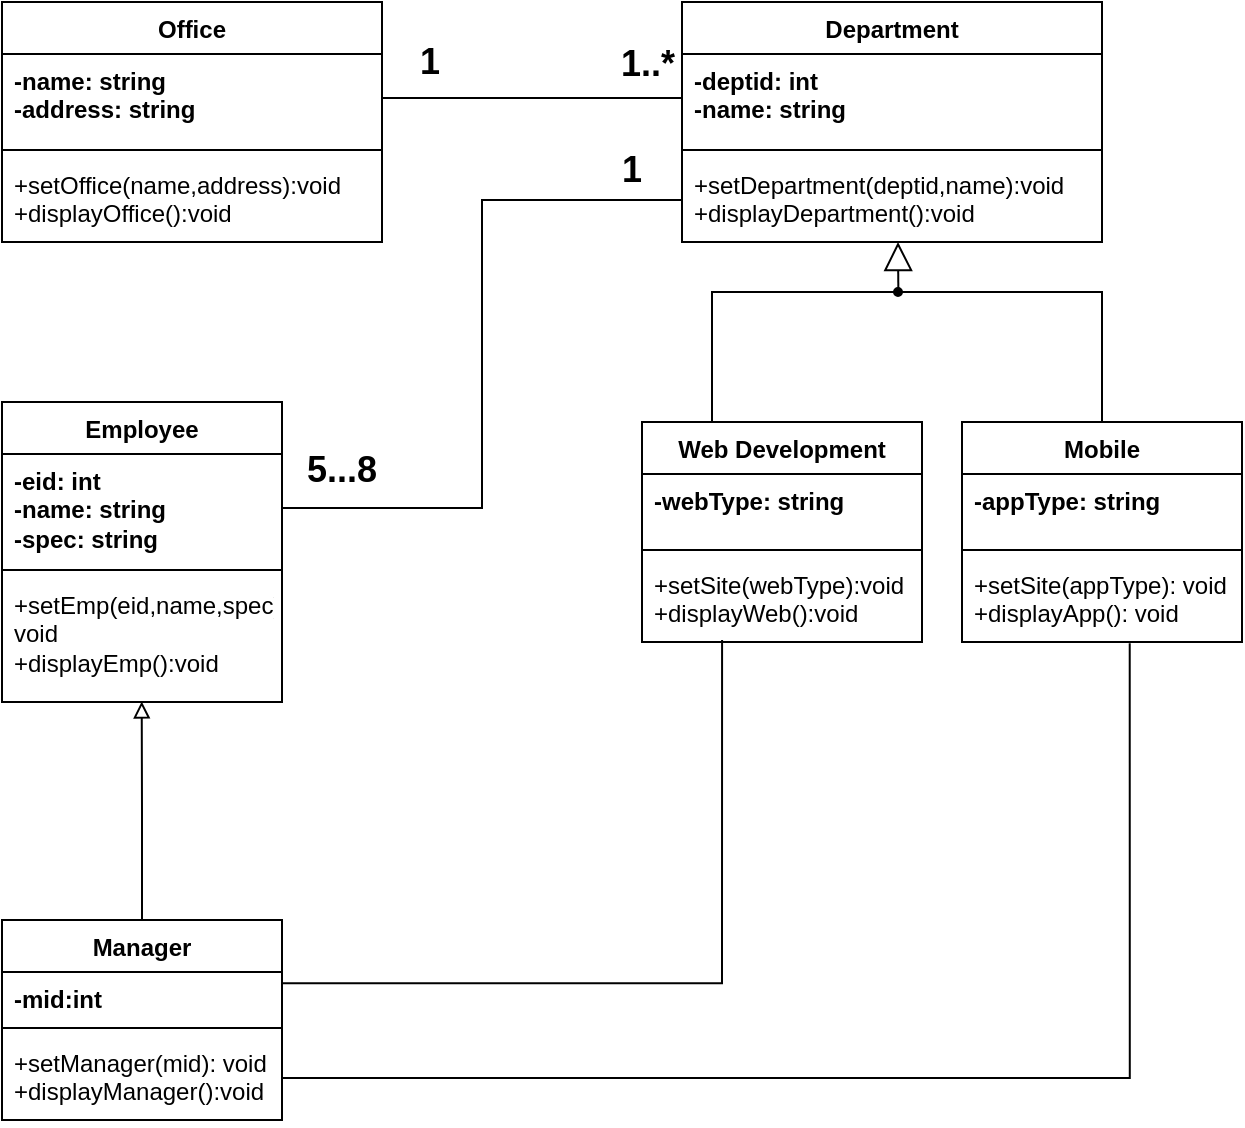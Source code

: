 <mxfile version="24.7.7">
  <diagram name="Page-1" id="c4acf3e9-155e-7222-9cf6-157b1a14988f">
    <mxGraphModel dx="1042" dy="567" grid="1" gridSize="10" guides="1" tooltips="1" connect="1" arrows="1" fold="1" page="1" pageScale="1" pageWidth="850" pageHeight="1100" background="none" math="0" shadow="0">
      <root>
        <mxCell id="0" />
        <mxCell id="1" parent="0" />
        <mxCell id="bnb_WfNLuofmRhA6DFg4-2" value="Office" style="swimlane;fontStyle=1;align=center;verticalAlign=top;childLayout=stackLayout;horizontal=1;startSize=26;horizontalStack=0;resizeParent=1;resizeParentMax=0;resizeLast=0;collapsible=1;marginBottom=0;whiteSpace=wrap;html=1;" parent="1" vertex="1">
          <mxGeometry x="80" y="81" width="190" height="120" as="geometry" />
        </mxCell>
        <mxCell id="bnb_WfNLuofmRhA6DFg4-3" value="&lt;b&gt;-name: string&lt;/b&gt;&lt;div&gt;&lt;b&gt;-address: string&amp;nbsp;&lt;/b&gt;&lt;/div&gt;&lt;div&gt;&lt;br&gt;&lt;/div&gt;" style="text;strokeColor=none;fillColor=none;align=left;verticalAlign=top;spacingLeft=4;spacingRight=4;overflow=hidden;rotatable=0;points=[[0,0.5],[1,0.5]];portConstraint=eastwest;whiteSpace=wrap;html=1;" parent="bnb_WfNLuofmRhA6DFg4-2" vertex="1">
          <mxGeometry y="26" width="190" height="44" as="geometry" />
        </mxCell>
        <mxCell id="bnb_WfNLuofmRhA6DFg4-4" value="" style="line;strokeWidth=1;fillColor=none;align=left;verticalAlign=middle;spacingTop=-1;spacingLeft=3;spacingRight=3;rotatable=0;labelPosition=right;points=[];portConstraint=eastwest;strokeColor=inherit;" parent="bnb_WfNLuofmRhA6DFg4-2" vertex="1">
          <mxGeometry y="70" width="190" height="8" as="geometry" />
        </mxCell>
        <mxCell id="bnb_WfNLuofmRhA6DFg4-5" value="+setOffice(name,address):void&lt;span style=&quot;background-color: initial;&quot;&gt;&amp;nbsp;&lt;/span&gt;&lt;div&gt;&lt;span style=&quot;background-color: initial;&quot;&gt;+displayOffice():void&amp;nbsp;&lt;/span&gt;&lt;/div&gt;" style="text;strokeColor=none;fillColor=none;align=left;verticalAlign=top;spacingLeft=4;spacingRight=4;overflow=hidden;rotatable=0;points=[[0,0.5],[1,0.5]];portConstraint=eastwest;whiteSpace=wrap;html=1;" parent="bnb_WfNLuofmRhA6DFg4-2" vertex="1">
          <mxGeometry y="78" width="190" height="42" as="geometry" />
        </mxCell>
        <mxCell id="kt82RPpuq3NCqTdv1-ed-2" value="Department" style="swimlane;fontStyle=1;align=center;verticalAlign=top;childLayout=stackLayout;horizontal=1;startSize=26;horizontalStack=0;resizeParent=1;resizeParentMax=0;resizeLast=0;collapsible=1;marginBottom=0;whiteSpace=wrap;html=1;" parent="1" vertex="1">
          <mxGeometry x="420" y="81" width="210" height="120" as="geometry" />
        </mxCell>
        <mxCell id="kt82RPpuq3NCqTdv1-ed-3" value="&lt;div&gt;&lt;b&gt;-deptid: int&lt;br&gt;&lt;/b&gt;&lt;/div&gt;&lt;b&gt;-name: string&lt;/b&gt;&lt;div&gt;&lt;br&gt;&lt;/div&gt;&lt;div&gt;&lt;br&gt;&lt;/div&gt;" style="text;strokeColor=none;fillColor=none;align=left;verticalAlign=top;spacingLeft=4;spacingRight=4;overflow=hidden;rotatable=0;points=[[0,0.5],[1,0.5]];portConstraint=eastwest;whiteSpace=wrap;html=1;" parent="kt82RPpuq3NCqTdv1-ed-2" vertex="1">
          <mxGeometry y="26" width="210" height="44" as="geometry" />
        </mxCell>
        <mxCell id="kt82RPpuq3NCqTdv1-ed-4" value="" style="line;strokeWidth=1;fillColor=none;align=left;verticalAlign=middle;spacingTop=-1;spacingLeft=3;spacingRight=3;rotatable=0;labelPosition=right;points=[];portConstraint=eastwest;strokeColor=inherit;" parent="kt82RPpuq3NCqTdv1-ed-2" vertex="1">
          <mxGeometry y="70" width="210" height="8" as="geometry" />
        </mxCell>
        <mxCell id="kt82RPpuq3NCqTdv1-ed-5" value="+setDepartment(deptid,name):void&lt;span style=&quot;background-color: initial;&quot;&gt;&amp;nbsp;&lt;/span&gt;&lt;div&gt;&lt;span style=&quot;background-color: initial;&quot;&gt;+displayDepartment():void&amp;nbsp;&lt;/span&gt;&lt;/div&gt;" style="text;strokeColor=none;fillColor=none;align=left;verticalAlign=top;spacingLeft=4;spacingRight=4;overflow=hidden;rotatable=0;points=[[0,0.5],[1,0.5]];portConstraint=eastwest;whiteSpace=wrap;html=1;" parent="kt82RPpuq3NCqTdv1-ed-2" vertex="1">
          <mxGeometry y="78" width="210" height="42" as="geometry" />
        </mxCell>
        <mxCell id="kt82RPpuq3NCqTdv1-ed-6" value="Web Development" style="swimlane;fontStyle=1;align=center;verticalAlign=top;childLayout=stackLayout;horizontal=1;startSize=26;horizontalStack=0;resizeParent=1;resizeParentMax=0;resizeLast=0;collapsible=1;marginBottom=0;whiteSpace=wrap;html=1;" parent="1" vertex="1">
          <mxGeometry x="400" y="291" width="140" height="110" as="geometry" />
        </mxCell>
        <mxCell id="kt82RPpuq3NCqTdv1-ed-7" value="&lt;div&gt;&lt;b&gt;-webType: string&lt;/b&gt;&lt;/div&gt;&lt;div&gt;&lt;br&gt;&lt;/div&gt;" style="text;strokeColor=none;fillColor=none;align=left;verticalAlign=top;spacingLeft=4;spacingRight=4;overflow=hidden;rotatable=0;points=[[0,0.5],[1,0.5]];portConstraint=eastwest;whiteSpace=wrap;html=1;" parent="kt82RPpuq3NCqTdv1-ed-6" vertex="1">
          <mxGeometry y="26" width="140" height="34" as="geometry" />
        </mxCell>
        <mxCell id="kt82RPpuq3NCqTdv1-ed-8" value="" style="line;strokeWidth=1;fillColor=none;align=left;verticalAlign=middle;spacingTop=-1;spacingLeft=3;spacingRight=3;rotatable=0;labelPosition=right;points=[];portConstraint=eastwest;strokeColor=inherit;" parent="kt82RPpuq3NCqTdv1-ed-6" vertex="1">
          <mxGeometry y="60" width="140" height="8" as="geometry" />
        </mxCell>
        <mxCell id="kt82RPpuq3NCqTdv1-ed-9" value="+setSite(webType):void&lt;span style=&quot;background-color: initial;&quot;&gt;&amp;nbsp;&lt;/span&gt;&lt;div&gt;&lt;span style=&quot;background-color: initial;&quot;&gt;+displayWeb():void&amp;nbsp;&lt;/span&gt;&lt;/div&gt;" style="text;strokeColor=none;fillColor=none;align=left;verticalAlign=top;spacingLeft=4;spacingRight=4;overflow=hidden;rotatable=0;points=[[0,0.5],[1,0.5]];portConstraint=eastwest;whiteSpace=wrap;html=1;" parent="kt82RPpuq3NCqTdv1-ed-6" vertex="1">
          <mxGeometry y="68" width="140" height="42" as="geometry" />
        </mxCell>
        <mxCell id="kt82RPpuq3NCqTdv1-ed-10" value="Mobile" style="swimlane;fontStyle=1;align=center;verticalAlign=top;childLayout=stackLayout;horizontal=1;startSize=26;horizontalStack=0;resizeParent=1;resizeParentMax=0;resizeLast=0;collapsible=1;marginBottom=0;whiteSpace=wrap;html=1;" parent="1" vertex="1">
          <mxGeometry x="560" y="291" width="140" height="110" as="geometry" />
        </mxCell>
        <mxCell id="kt82RPpuq3NCqTdv1-ed-11" value="&lt;div&gt;&lt;b&gt;-appType: string&lt;/b&gt;&lt;/div&gt;" style="text;strokeColor=none;fillColor=none;align=left;verticalAlign=top;spacingLeft=4;spacingRight=4;overflow=hidden;rotatable=0;points=[[0,0.5],[1,0.5]];portConstraint=eastwest;whiteSpace=wrap;html=1;" parent="kt82RPpuq3NCqTdv1-ed-10" vertex="1">
          <mxGeometry y="26" width="140" height="34" as="geometry" />
        </mxCell>
        <mxCell id="kt82RPpuq3NCqTdv1-ed-12" value="" style="line;strokeWidth=1;fillColor=none;align=left;verticalAlign=middle;spacingTop=-1;spacingLeft=3;spacingRight=3;rotatable=0;labelPosition=right;points=[];portConstraint=eastwest;strokeColor=inherit;" parent="kt82RPpuq3NCqTdv1-ed-10" vertex="1">
          <mxGeometry y="60" width="140" height="8" as="geometry" />
        </mxCell>
        <mxCell id="kt82RPpuq3NCqTdv1-ed-13" value="+setSite(appType): void&lt;div&gt;+displayApp(): void&lt;/div&gt;" style="text;strokeColor=none;fillColor=none;align=left;verticalAlign=top;spacingLeft=4;spacingRight=4;overflow=hidden;rotatable=0;points=[[0,0.5],[1,0.5]];portConstraint=eastwest;whiteSpace=wrap;html=1;" parent="kt82RPpuq3NCqTdv1-ed-10" vertex="1">
          <mxGeometry y="68" width="140" height="42" as="geometry" />
        </mxCell>
        <mxCell id="kt82RPpuq3NCqTdv1-ed-19" value="" style="verticalAlign=bottom;html=1;ellipse;fillColor=strokeColor;fontFamily=Helvetica;fontSize=11;fontColor=default;" parent="1" vertex="1">
          <mxGeometry x="526" y="224" width="4" height="4" as="geometry" />
        </mxCell>
        <mxCell id="kt82RPpuq3NCqTdv1-ed-20" value="" style="edgeStyle=elbowEdgeStyle;html=1;endSize=12;endArrow=block;endFill=0;elbow=horizontal;rounded=0;labelBackgroundColor=default;fontFamily=Helvetica;fontSize=11;fontColor=default;shape=connector;exitX=0.545;exitY=0.581;exitDx=0;exitDy=0;exitPerimeter=0;" parent="1" edge="1">
          <mxGeometry x="1" relative="1" as="geometry">
            <mxPoint x="528" y="201" as="targetPoint" />
            <mxPoint x="528.18" y="226.324" as="sourcePoint" />
          </mxGeometry>
        </mxCell>
        <mxCell id="kt82RPpuq3NCqTdv1-ed-21" value="" style="edgeStyle=elbowEdgeStyle;html=1;elbow=vertical;verticalAlign=bottom;endArrow=none;rounded=0;labelBackgroundColor=default;fontFamily=Helvetica;fontSize=11;fontColor=default;startSize=14;shape=connector;entryX=0.5;entryY=0;entryDx=0;entryDy=0;" parent="1" source="kt82RPpuq3NCqTdv1-ed-19" target="kt82RPpuq3NCqTdv1-ed-10" edge="1">
          <mxGeometry x="1" relative="1" as="geometry">
            <mxPoint x="590" y="251.0" as="targetPoint" />
            <Array as="points">
              <mxPoint x="560" y="226" />
            </Array>
          </mxGeometry>
        </mxCell>
        <mxCell id="kt82RPpuq3NCqTdv1-ed-22" value="" style="edgeStyle=elbowEdgeStyle;html=1;elbow=vertical;verticalAlign=bottom;endArrow=none;rounded=0;labelBackgroundColor=default;fontFamily=Helvetica;fontSize=11;fontColor=default;startSize=14;shape=connector;entryX=0.25;entryY=0;entryDx=0;entryDy=0;" parent="1" source="kt82RPpuq3NCqTdv1-ed-19" target="kt82RPpuq3NCqTdv1-ed-6" edge="1">
          <mxGeometry x="1" relative="1" as="geometry">
            <mxPoint x="450" y="251.0" as="targetPoint" />
            <Array as="points">
              <mxPoint x="480" y="226" />
            </Array>
          </mxGeometry>
        </mxCell>
        <mxCell id="kt82RPpuq3NCqTdv1-ed-23" style="edgeStyle=orthogonalEdgeStyle;rounded=0;orthogonalLoop=1;jettySize=auto;html=1;exitX=1;exitY=0.5;exitDx=0;exitDy=0;entryX=0;entryY=0.5;entryDx=0;entryDy=0;endArrow=none;endFill=0;" parent="1" source="bnb_WfNLuofmRhA6DFg4-3" target="kt82RPpuq3NCqTdv1-ed-3" edge="1">
          <mxGeometry relative="1" as="geometry" />
        </mxCell>
        <mxCell id="kt82RPpuq3NCqTdv1-ed-24" value="Employee" style="swimlane;fontStyle=1;align=center;verticalAlign=top;childLayout=stackLayout;horizontal=1;startSize=26;horizontalStack=0;resizeParent=1;resizeParentMax=0;resizeLast=0;collapsible=1;marginBottom=0;whiteSpace=wrap;html=1;" parent="1" vertex="1">
          <mxGeometry x="80" y="281" width="140" height="150" as="geometry" />
        </mxCell>
        <mxCell id="kt82RPpuq3NCqTdv1-ed-25" value="&lt;div&gt;&lt;b&gt;-eid: int&lt;/b&gt;&lt;/div&gt;&lt;div&gt;&lt;b&gt;-name: string&lt;/b&gt;&lt;/div&gt;&lt;div&gt;&lt;b&gt;-spec: string&lt;/b&gt;&lt;/div&gt;&lt;div&gt;&lt;br&gt;&lt;/div&gt;" style="text;strokeColor=none;fillColor=none;align=left;verticalAlign=top;spacingLeft=4;spacingRight=4;overflow=hidden;rotatable=0;points=[[0,0.5],[1,0.5]];portConstraint=eastwest;whiteSpace=wrap;html=1;" parent="kt82RPpuq3NCqTdv1-ed-24" vertex="1">
          <mxGeometry y="26" width="140" height="54" as="geometry" />
        </mxCell>
        <mxCell id="kt82RPpuq3NCqTdv1-ed-26" value="" style="line;strokeWidth=1;fillColor=none;align=left;verticalAlign=middle;spacingTop=-1;spacingLeft=3;spacingRight=3;rotatable=0;labelPosition=right;points=[];portConstraint=eastwest;strokeColor=inherit;" parent="kt82RPpuq3NCqTdv1-ed-24" vertex="1">
          <mxGeometry y="80" width="140" height="8" as="geometry" />
        </mxCell>
        <mxCell id="kt82RPpuq3NCqTdv1-ed-27" value="+setEmp(eid,name,spec): void&lt;div&gt;+displayEmp():void&lt;/div&gt;" style="text;strokeColor=none;fillColor=none;align=left;verticalAlign=top;spacingLeft=4;spacingRight=4;overflow=hidden;rotatable=0;points=[[0,0.5],[1,0.5]];portConstraint=eastwest;whiteSpace=wrap;html=1;" parent="kt82RPpuq3NCqTdv1-ed-24" vertex="1">
          <mxGeometry y="88" width="140" height="62" as="geometry" />
        </mxCell>
        <mxCell id="kt82RPpuq3NCqTdv1-ed-28" style="edgeStyle=orthogonalEdgeStyle;rounded=0;orthogonalLoop=1;jettySize=auto;html=1;exitX=1;exitY=0.5;exitDx=0;exitDy=0;entryX=0;entryY=0.5;entryDx=0;entryDy=0;endArrow=none;endFill=0;" parent="1" source="kt82RPpuq3NCqTdv1-ed-25" target="kt82RPpuq3NCqTdv1-ed-5" edge="1">
          <mxGeometry relative="1" as="geometry" />
        </mxCell>
        <mxCell id="kt82RPpuq3NCqTdv1-ed-29" value="&lt;b&gt;&lt;font style=&quot;font-size: 18px;&quot;&gt;1..*&lt;/font&gt;&lt;/b&gt;" style="text;html=1;align=center;verticalAlign=middle;whiteSpace=wrap;rounded=0;" parent="1" vertex="1">
          <mxGeometry x="373" y="97" width="60" height="30" as="geometry" />
        </mxCell>
        <mxCell id="kt82RPpuq3NCqTdv1-ed-30" value="&lt;span style=&quot;font-size: 18px;&quot;&gt;&lt;b&gt;1&lt;/b&gt;&lt;/span&gt;" style="text;html=1;align=center;verticalAlign=middle;whiteSpace=wrap;rounded=0;" parent="1" vertex="1">
          <mxGeometry x="264" y="96" width="60" height="30" as="geometry" />
        </mxCell>
        <mxCell id="kt82RPpuq3NCqTdv1-ed-31" value="&lt;b&gt;&lt;font style=&quot;font-size: 18px;&quot;&gt;5...8&lt;/font&gt;&lt;/b&gt;" style="text;html=1;align=center;verticalAlign=middle;whiteSpace=wrap;rounded=0;" parent="1" vertex="1">
          <mxGeometry x="220" y="300" width="60" height="30" as="geometry" />
        </mxCell>
        <mxCell id="kt82RPpuq3NCqTdv1-ed-33" value="&lt;span style=&quot;font-size: 18px;&quot;&gt;&lt;b&gt;1&lt;/b&gt;&lt;/span&gt;" style="text;html=1;align=center;verticalAlign=middle;whiteSpace=wrap;rounded=0;" parent="1" vertex="1">
          <mxGeometry x="365" y="150" width="60" height="30" as="geometry" />
        </mxCell>
        <mxCell id="kt82RPpuq3NCqTdv1-ed-34" value="Manager" style="swimlane;fontStyle=1;align=center;verticalAlign=top;childLayout=stackLayout;horizontal=1;startSize=26;horizontalStack=0;resizeParent=1;resizeParentMax=0;resizeLast=0;collapsible=1;marginBottom=0;whiteSpace=wrap;html=1;" parent="1" vertex="1">
          <mxGeometry x="80" y="540" width="140" height="100" as="geometry" />
        </mxCell>
        <mxCell id="kt82RPpuq3NCqTdv1-ed-35" value="&lt;b&gt;-mid:int&lt;/b&gt;&lt;div&gt;&lt;b&gt;&lt;br&gt;&lt;/b&gt;&lt;/div&gt;" style="text;strokeColor=none;fillColor=none;align=left;verticalAlign=top;spacingLeft=4;spacingRight=4;overflow=hidden;rotatable=0;points=[[0,0.5],[1,0.5]];portConstraint=eastwest;whiteSpace=wrap;html=1;" parent="kt82RPpuq3NCqTdv1-ed-34" vertex="1">
          <mxGeometry y="26" width="140" height="24" as="geometry" />
        </mxCell>
        <mxCell id="kt82RPpuq3NCqTdv1-ed-36" value="" style="line;strokeWidth=1;fillColor=none;align=left;verticalAlign=middle;spacingTop=-1;spacingLeft=3;spacingRight=3;rotatable=0;labelPosition=right;points=[];portConstraint=eastwest;strokeColor=inherit;" parent="kt82RPpuq3NCqTdv1-ed-34" vertex="1">
          <mxGeometry y="50" width="140" height="8" as="geometry" />
        </mxCell>
        <mxCell id="kt82RPpuq3NCqTdv1-ed-37" value="+setManager(mid): void&lt;div&gt;+displayManager():void&lt;/div&gt;" style="text;strokeColor=none;fillColor=none;align=left;verticalAlign=top;spacingLeft=4;spacingRight=4;overflow=hidden;rotatable=0;points=[[0,0.5],[1,0.5]];portConstraint=eastwest;whiteSpace=wrap;html=1;" parent="kt82RPpuq3NCqTdv1-ed-34" vertex="1">
          <mxGeometry y="58" width="140" height="42" as="geometry" />
        </mxCell>
        <mxCell id="kt82RPpuq3NCqTdv1-ed-38" style="edgeStyle=orthogonalEdgeStyle;rounded=0;orthogonalLoop=1;jettySize=auto;html=1;entryX=0.499;entryY=0.995;entryDx=0;entryDy=0;entryPerimeter=0;endArrow=block;endFill=0;" parent="1" source="kt82RPpuq3NCqTdv1-ed-34" target="kt82RPpuq3NCqTdv1-ed-27" edge="1">
          <mxGeometry relative="1" as="geometry" />
        </mxCell>
        <mxCell id="kt82RPpuq3NCqTdv1-ed-42" style="edgeStyle=orthogonalEdgeStyle;rounded=0;orthogonalLoop=1;jettySize=auto;html=1;entryX=0.599;entryY=1.014;entryDx=0;entryDy=0;entryPerimeter=0;endArrow=none;endFill=0;" parent="1" source="kt82RPpuq3NCqTdv1-ed-37" target="kt82RPpuq3NCqTdv1-ed-13" edge="1">
          <mxGeometry relative="1" as="geometry" />
        </mxCell>
        <mxCell id="RL5NGNpfTyLfdpSj4ush-3" style="edgeStyle=orthogonalEdgeStyle;rounded=0;orthogonalLoop=1;jettySize=auto;html=1;endArrow=none;endFill=0;exitX=0.997;exitY=0.233;exitDx=0;exitDy=0;exitPerimeter=0;entryX=0.286;entryY=0.976;entryDx=0;entryDy=0;entryPerimeter=0;" edge="1" parent="1" source="kt82RPpuq3NCqTdv1-ed-35" target="kt82RPpuq3NCqTdv1-ed-9">
          <mxGeometry relative="1" as="geometry">
            <mxPoint x="250" y="573.6" as="sourcePoint" />
            <mxPoint x="440" y="405" as="targetPoint" />
            <Array as="points">
              <mxPoint x="440" y="572" />
            </Array>
          </mxGeometry>
        </mxCell>
      </root>
    </mxGraphModel>
  </diagram>
</mxfile>
